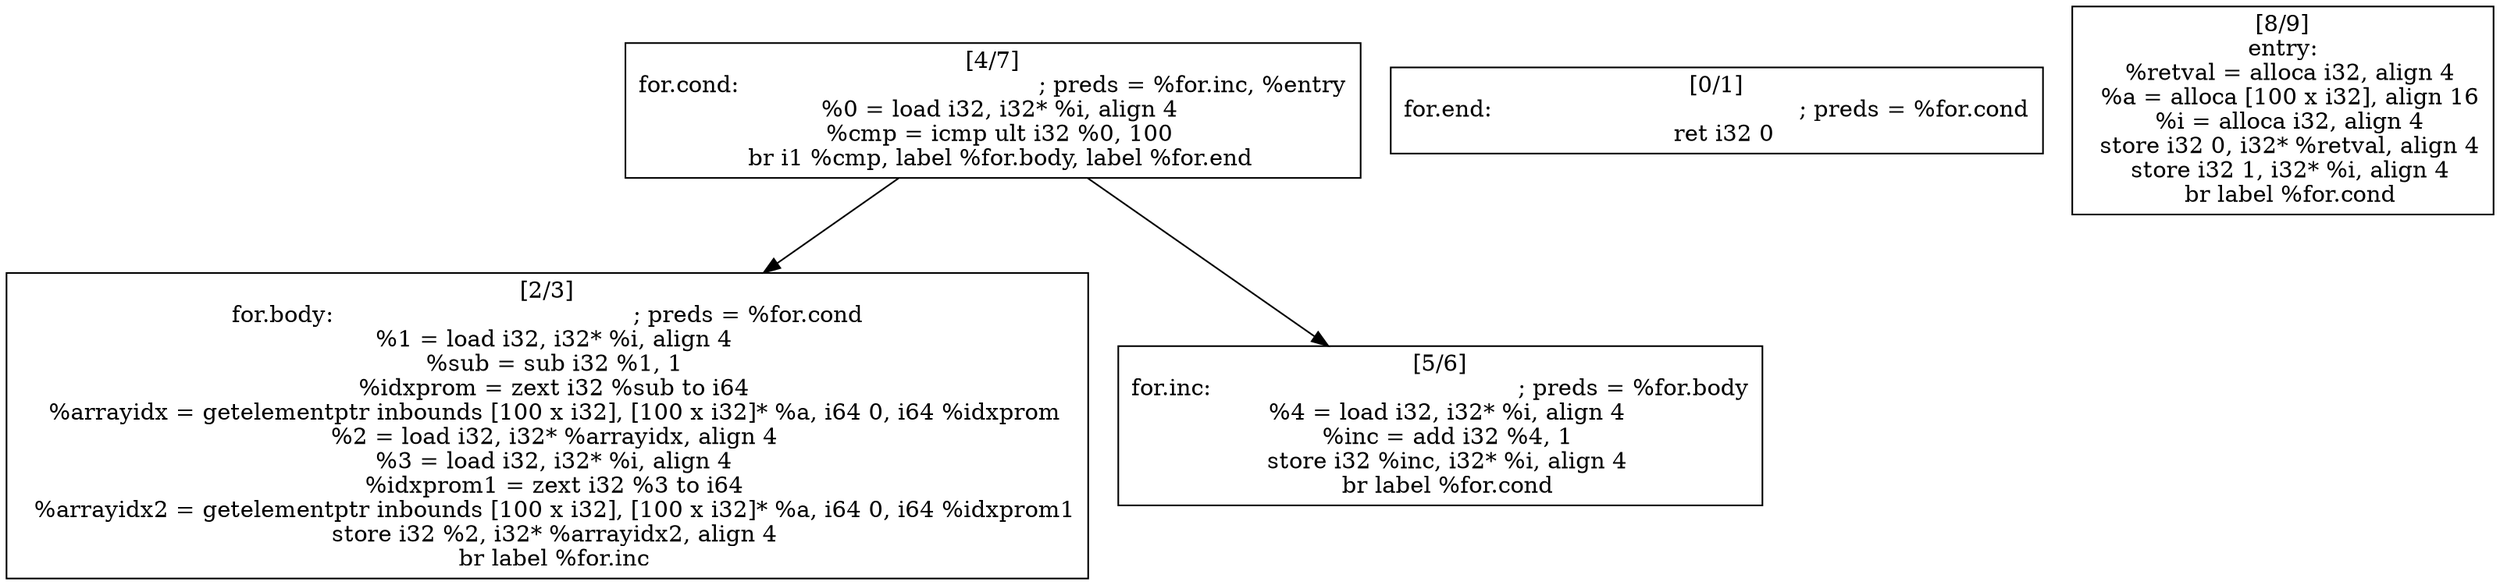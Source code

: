 
digraph G {


node14 [label="[2/3]
for.body:                                         ; preds = %for.cond
  %1 = load i32, i32* %i, align 4
  %sub = sub i32 %1, 1
  %idxprom = zext i32 %sub to i64
  %arrayidx = getelementptr inbounds [100 x i32], [100 x i32]* %a, i64 0, i64 %idxprom
  %2 = load i32, i32* %arrayidx, align 4
  %3 = load i32, i32* %i, align 4
  %idxprom1 = zext i32 %3 to i64
  %arrayidx2 = getelementptr inbounds [100 x i32], [100 x i32]* %a, i64 0, i64 %idxprom1
  store i32 %2, i32* %arrayidx2, align 4
  br label %for.inc
",shape=rectangle ]
node13 [label="[0/1]
for.end:                                          ; preds = %for.cond
  ret i32 0
",shape=rectangle ]
node12 [label="[5/6]
for.inc:                                          ; preds = %for.body
  %4 = load i32, i32* %i, align 4
  %inc = add i32 %4, 1
  store i32 %inc, i32* %i, align 4
  br label %for.cond
",shape=rectangle ]
node10 [label="[4/7]
for.cond:                                         ; preds = %for.inc, %entry
  %0 = load i32, i32* %i, align 4
  %cmp = icmp ult i32 %0, 100
  br i1 %cmp, label %for.body, label %for.end
",shape=rectangle ]
node11 [label="[8/9]
entry:
  %retval = alloca i32, align 4
  %a = alloca [100 x i32], align 16
  %i = alloca i32, align 4
  store i32 0, i32* %retval, align 4
  store i32 1, i32* %i, align 4
  br label %for.cond
",shape=rectangle ]

node10->node14 [ ]
node10->node12 [ ]


}
